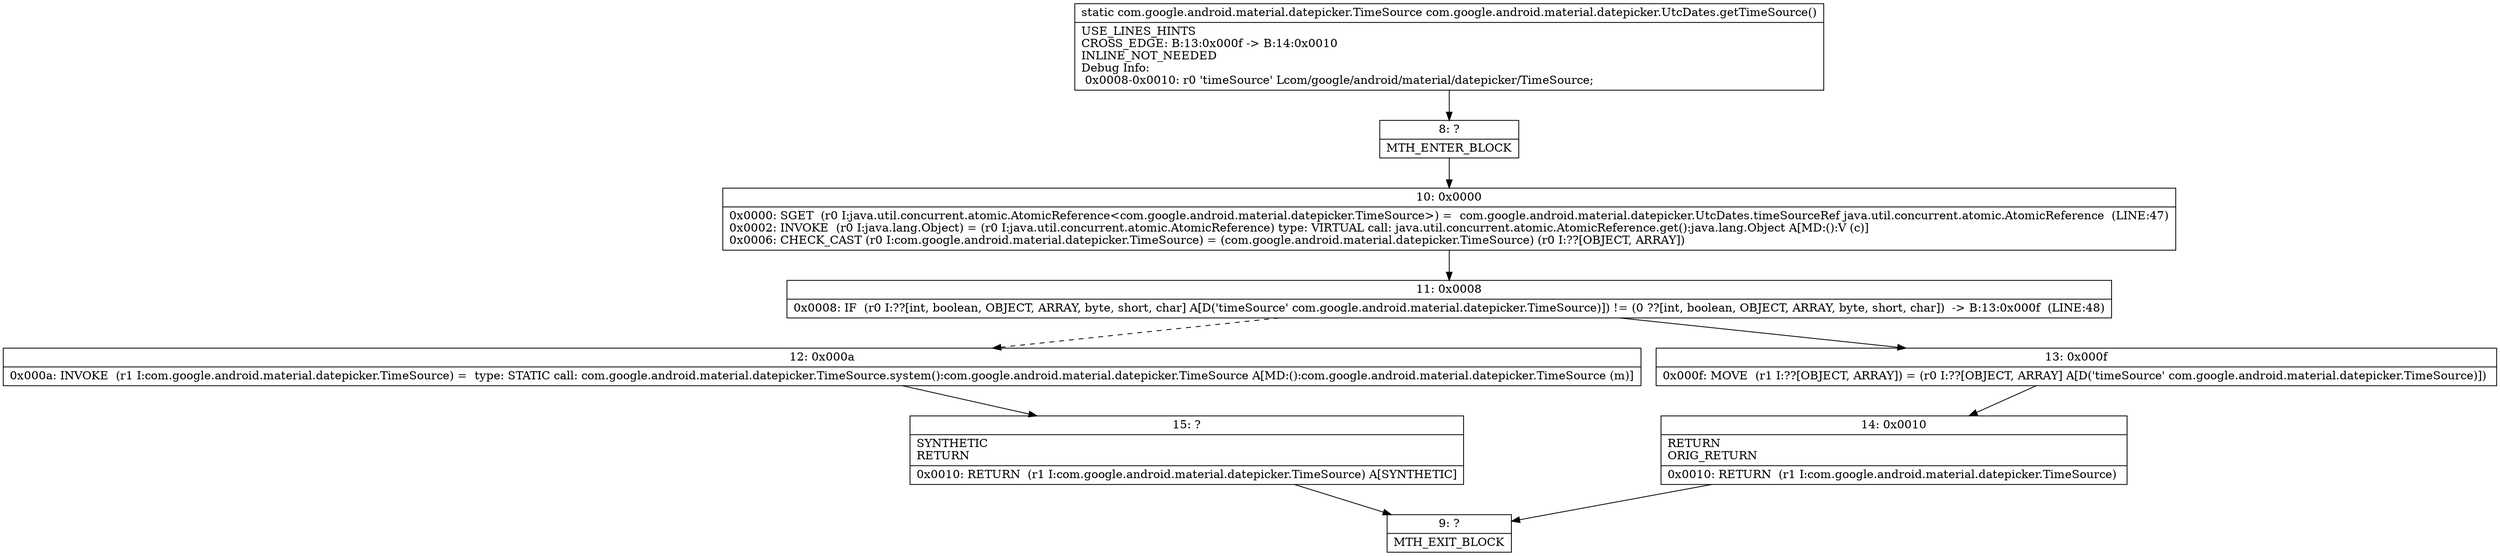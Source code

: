 digraph "CFG forcom.google.android.material.datepicker.UtcDates.getTimeSource()Lcom\/google\/android\/material\/datepicker\/TimeSource;" {
Node_8 [shape=record,label="{8\:\ ?|MTH_ENTER_BLOCK\l}"];
Node_10 [shape=record,label="{10\:\ 0x0000|0x0000: SGET  (r0 I:java.util.concurrent.atomic.AtomicReference\<com.google.android.material.datepicker.TimeSource\>) =  com.google.android.material.datepicker.UtcDates.timeSourceRef java.util.concurrent.atomic.AtomicReference  (LINE:47)\l0x0002: INVOKE  (r0 I:java.lang.Object) = (r0 I:java.util.concurrent.atomic.AtomicReference) type: VIRTUAL call: java.util.concurrent.atomic.AtomicReference.get():java.lang.Object A[MD:():V (c)]\l0x0006: CHECK_CAST (r0 I:com.google.android.material.datepicker.TimeSource) = (com.google.android.material.datepicker.TimeSource) (r0 I:??[OBJECT, ARRAY]) \l}"];
Node_11 [shape=record,label="{11\:\ 0x0008|0x0008: IF  (r0 I:??[int, boolean, OBJECT, ARRAY, byte, short, char] A[D('timeSource' com.google.android.material.datepicker.TimeSource)]) != (0 ??[int, boolean, OBJECT, ARRAY, byte, short, char])  \-\> B:13:0x000f  (LINE:48)\l}"];
Node_12 [shape=record,label="{12\:\ 0x000a|0x000a: INVOKE  (r1 I:com.google.android.material.datepicker.TimeSource) =  type: STATIC call: com.google.android.material.datepicker.TimeSource.system():com.google.android.material.datepicker.TimeSource A[MD:():com.google.android.material.datepicker.TimeSource (m)]\l}"];
Node_15 [shape=record,label="{15\:\ ?|SYNTHETIC\lRETURN\l|0x0010: RETURN  (r1 I:com.google.android.material.datepicker.TimeSource) A[SYNTHETIC]\l}"];
Node_9 [shape=record,label="{9\:\ ?|MTH_EXIT_BLOCK\l}"];
Node_13 [shape=record,label="{13\:\ 0x000f|0x000f: MOVE  (r1 I:??[OBJECT, ARRAY]) = (r0 I:??[OBJECT, ARRAY] A[D('timeSource' com.google.android.material.datepicker.TimeSource)]) \l}"];
Node_14 [shape=record,label="{14\:\ 0x0010|RETURN\lORIG_RETURN\l|0x0010: RETURN  (r1 I:com.google.android.material.datepicker.TimeSource) \l}"];
MethodNode[shape=record,label="{static com.google.android.material.datepicker.TimeSource com.google.android.material.datepicker.UtcDates.getTimeSource()  | USE_LINES_HINTS\lCROSS_EDGE: B:13:0x000f \-\> B:14:0x0010\lINLINE_NOT_NEEDED\lDebug Info:\l  0x0008\-0x0010: r0 'timeSource' Lcom\/google\/android\/material\/datepicker\/TimeSource;\l}"];
MethodNode -> Node_8;Node_8 -> Node_10;
Node_10 -> Node_11;
Node_11 -> Node_12[style=dashed];
Node_11 -> Node_13;
Node_12 -> Node_15;
Node_15 -> Node_9;
Node_13 -> Node_14;
Node_14 -> Node_9;
}

